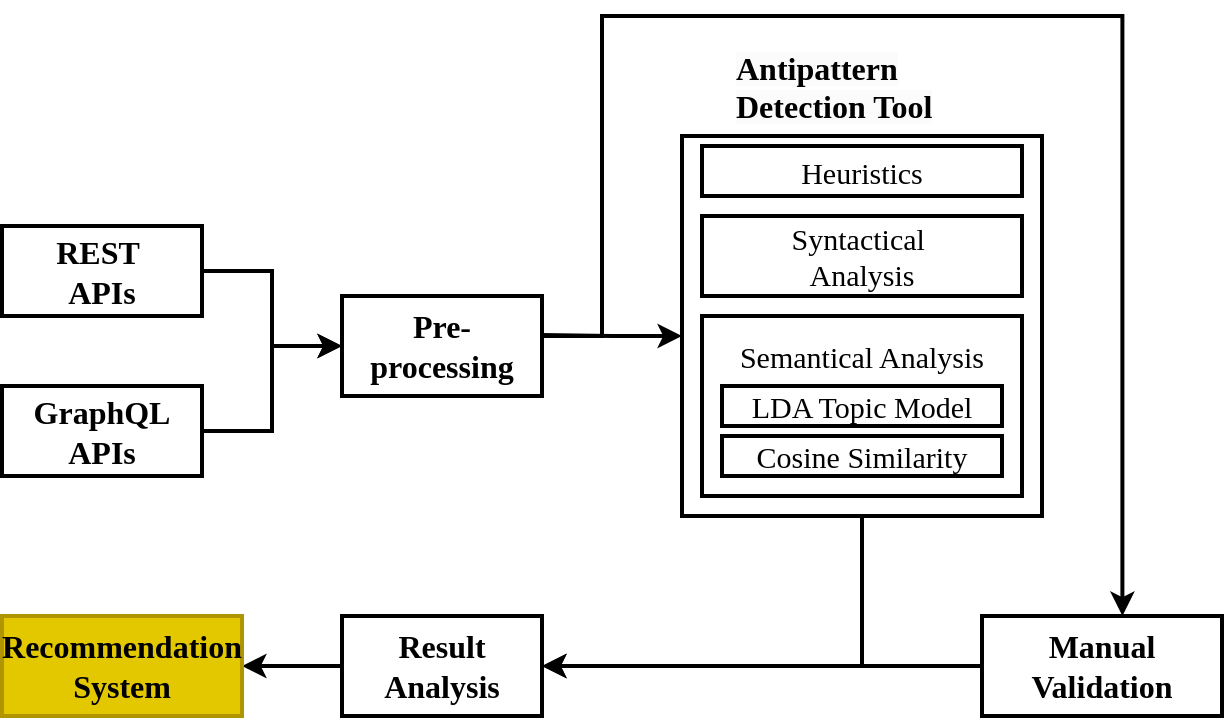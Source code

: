 <mxfile version="24.0.7" type="device">
  <diagram name="Page-1" id="SU60sq1JpARpPboAShl4">
    <mxGraphModel dx="765" dy="377" grid="1" gridSize="10" guides="1" tooltips="1" connect="1" arrows="1" fold="1" page="1" pageScale="1" pageWidth="1100" pageHeight="850" math="0" shadow="0">
      <root>
        <mxCell id="0" />
        <mxCell id="1" parent="0" />
        <mxCell id="V5IhNWpGlspnbuF5FuDv-20" value="" style="edgeStyle=orthogonalEdgeStyle;rounded=0;orthogonalLoop=1;jettySize=auto;html=1;entryX=1;entryY=0.5;entryDx=0;entryDy=0;strokeWidth=2;fontStyle=1" edge="1" parent="1" source="pmOOVxwG420c-32HkS5u-2" target="vg0kWMwHj4yGYG_CBvBX-10">
          <mxGeometry relative="1" as="geometry">
            <mxPoint x="700" y="670" as="targetPoint" />
            <Array as="points">
              <mxPoint x="730" y="655" />
            </Array>
          </mxGeometry>
        </mxCell>
        <mxCell id="pmOOVxwG420c-32HkS5u-2" value="&lt;font face=&quot;Times New Roman&quot; size=&quot;1&quot;&gt;&lt;span style=&quot;font-size: 16px;&quot;&gt;&lt;br&gt;&lt;/span&gt;&lt;/font&gt;" style="rounded=0;whiteSpace=wrap;html=1;strokeWidth=2;container=0;fontStyle=1" parent="1" vertex="1">
          <mxGeometry x="640" y="390" width="180" height="190" as="geometry" />
        </mxCell>
        <mxCell id="pmOOVxwG420c-32HkS5u-4" value="&lt;span style=&quot;border-color: var(--border-color); color: rgb(0, 0, 0); font-family: &amp;quot;Times New Roman&amp;quot;; font-style: normal; font-variant-ligatures: normal; font-variant-caps: normal; letter-spacing: normal; orphans: 2; text-align: center; text-indent: 0px; text-transform: none; widows: 2; word-spacing: 0px; -webkit-text-stroke-width: 0px; background-color: rgb(251, 251, 251); text-decoration-thickness: initial; text-decoration-style: initial; text-decoration-color: initial; font-size: 16px;&quot;&gt;Antipattern &lt;br&gt;Detection Tool&lt;br&gt;&lt;/span&gt;" style="text;whiteSpace=wrap;html=1;container=0;strokeWidth=2;fontStyle=1" parent="1" vertex="1">
          <mxGeometry x="665" y="340" width="135" height="40" as="geometry" />
        </mxCell>
        <mxCell id="HHuTXF0BT0n3mswBOlXm-25" value="&lt;font style=&quot;font-size: 15px;&quot; face=&quot;Times New Roman&quot;&gt;&lt;span style=&quot;&quot;&gt;Syntactical&amp;nbsp;&lt;br&gt;Analysis&lt;br&gt;&lt;/span&gt;&lt;/font&gt;" style="rounded=0;whiteSpace=wrap;html=1;strokeWidth=2;container=0;fontStyle=0" parent="1" vertex="1">
          <mxGeometry x="650" y="430" width="160" height="40" as="geometry" />
        </mxCell>
        <mxCell id="HHuTXF0BT0n3mswBOlXm-26" value="&lt;font style=&quot;&quot; face=&quot;Times New Roman&quot;&gt;&lt;span style=&quot;&quot;&gt;&lt;font style=&quot;font-size: 15px;&quot;&gt;Heuristics&lt;/font&gt;&lt;br&gt;&lt;/span&gt;&lt;/font&gt;" style="rounded=0;whiteSpace=wrap;html=1;strokeWidth=2;container=0;fontStyle=0" parent="1" vertex="1">
          <mxGeometry x="650" y="395" width="160" height="25" as="geometry" />
        </mxCell>
        <mxCell id="HHuTXF0BT0n3mswBOlXm-27" value="&lt;font face=&quot;Times New Roman&quot; style=&quot;font-size: 11px;&quot;&gt;&lt;span style=&quot;&quot;&gt;&lt;br&gt;&lt;/span&gt;&lt;/font&gt;" style="rounded=0;whiteSpace=wrap;html=1;strokeWidth=2;container=0;fontStyle=1" parent="1" vertex="1">
          <mxGeometry x="650" y="480" width="160" height="90" as="geometry" />
        </mxCell>
        <mxCell id="HHuTXF0BT0n3mswBOlXm-28" value="&lt;font style=&quot;&quot; face=&quot;Times New Roman&quot;&gt;&lt;span style=&quot;&quot;&gt;&lt;font style=&quot;font-size: 15px;&quot;&gt;LDA Topic Model&lt;/font&gt;&lt;br&gt;&lt;/span&gt;&lt;/font&gt;" style="rounded=0;whiteSpace=wrap;html=1;strokeWidth=2;container=0;fontStyle=0" parent="1" vertex="1">
          <mxGeometry x="660" y="515" width="140" height="20" as="geometry" />
        </mxCell>
        <mxCell id="HHuTXF0BT0n3mswBOlXm-30" value="&lt;font style=&quot;&quot; face=&quot;Times New Roman&quot;&gt;&lt;span style=&quot;&quot;&gt;&lt;font style=&quot;font-size: 15px;&quot;&gt;Semantical Analysis&lt;/font&gt;&lt;br&gt;&lt;/span&gt;&lt;/font&gt;" style="rounded=0;whiteSpace=wrap;html=1;strokeWidth=2;container=0;fillColor=none;strokeColor=none;fontStyle=0" parent="1" vertex="1">
          <mxGeometry x="660" y="490" width="140" height="20" as="geometry" />
        </mxCell>
        <mxCell id="HHuTXF0BT0n3mswBOlXm-63" value="&lt;font style=&quot;&quot; face=&quot;Times New Roman&quot;&gt;&lt;span style=&quot;&quot;&gt;&lt;font style=&quot;font-size: 15px;&quot;&gt;Cosine Similarity&lt;/font&gt;&lt;br&gt;&lt;/span&gt;&lt;/font&gt;" style="rounded=0;whiteSpace=wrap;html=1;strokeWidth=2;container=0;fontStyle=0" parent="1" vertex="1">
          <mxGeometry x="660" y="540" width="140" height="20" as="geometry" />
        </mxCell>
        <mxCell id="V5IhNWpGlspnbuF5FuDv-2" value="" style="edgeStyle=orthogonalEdgeStyle;rounded=0;orthogonalLoop=1;jettySize=auto;html=1;strokeWidth=2;fontStyle=1" edge="1" parent="1" source="vg0kWMwHj4yGYG_CBvBX-2" target="vg0kWMwHj4yGYG_CBvBX-7">
          <mxGeometry relative="1" as="geometry" />
        </mxCell>
        <mxCell id="vg0kWMwHj4yGYG_CBvBX-2" value="&lt;font face=&quot;Times New Roman&quot; size=&quot;1&quot;&gt;&lt;span style=&quot;font-size: 16px;&quot;&gt;REST&amp;nbsp;&lt;/span&gt;&lt;/font&gt;&lt;div&gt;&lt;font face=&quot;Times New Roman&quot; size=&quot;1&quot;&gt;&lt;span style=&quot;font-size: 16px;&quot;&gt;APIs&lt;/span&gt;&lt;/font&gt;&lt;/div&gt;" style="rounded=0;whiteSpace=wrap;html=1;strokeWidth=2;container=0;fontStyle=1" parent="1" vertex="1">
          <mxGeometry x="300" y="435" width="100" height="45" as="geometry" />
        </mxCell>
        <mxCell id="V5IhNWpGlspnbuF5FuDv-6" value="" style="edgeStyle=orthogonalEdgeStyle;rounded=0;orthogonalLoop=1;jettySize=auto;html=1;strokeWidth=2;entryX=0.585;entryY=-0.001;entryDx=0;entryDy=0;entryPerimeter=0;fontStyle=1" edge="1" parent="1" source="vg0kWMwHj4yGYG_CBvBX-7" target="SRh0s-oIHB4yDXquQM8V-11">
          <mxGeometry relative="1" as="geometry">
            <mxPoint x="600" y="330" as="targetPoint" />
            <Array as="points">
              <mxPoint x="600" y="490" />
              <mxPoint x="600" y="330" />
              <mxPoint x="860" y="330" />
            </Array>
          </mxGeometry>
        </mxCell>
        <mxCell id="vg0kWMwHj4yGYG_CBvBX-7" value="&lt;font face=&quot;Times New Roman&quot; size=&quot;1&quot;&gt;&lt;span style=&quot;font-size: 16px;&quot;&gt;Pre-processing&lt;/span&gt;&lt;/font&gt;" style="rounded=0;whiteSpace=wrap;html=1;strokeWidth=2;container=0;fontStyle=1" parent="1" vertex="1">
          <mxGeometry x="470" y="470" width="100" height="50" as="geometry" />
        </mxCell>
        <mxCell id="V5IhNWpGlspnbuF5FuDv-14" value="" style="edgeStyle=orthogonalEdgeStyle;rounded=0;orthogonalLoop=1;jettySize=auto;html=1;strokeWidth=2;fontStyle=1" edge="1" parent="1" source="vg0kWMwHj4yGYG_CBvBX-10" target="vg0kWMwHj4yGYG_CBvBX-11">
          <mxGeometry relative="1" as="geometry" />
        </mxCell>
        <mxCell id="vg0kWMwHj4yGYG_CBvBX-10" value="&lt;span style=&quot;border-color: var(--border-color); font-family: &amp;quot;Times New Roman&amp;quot;; font-size: 16px;&quot;&gt;Result Analysis&lt;/span&gt;&lt;font face=&quot;Times New Roman&quot; size=&quot;1&quot;&gt;&lt;span style=&quot;font-size: 16px;&quot;&gt;&lt;br&gt;&lt;/span&gt;&lt;/font&gt;" style="rounded=0;whiteSpace=wrap;html=1;strokeWidth=2;container=0;fontStyle=1" parent="1" vertex="1">
          <mxGeometry x="470" y="630" width="100" height="50" as="geometry" />
        </mxCell>
        <mxCell id="vg0kWMwHj4yGYG_CBvBX-11" value="&lt;span style=&quot;border-color: var(--border-color); font-family: &amp;quot;Times New Roman&amp;quot;; font-size: 16px;&quot;&gt;Recommendation System&lt;/span&gt;&lt;font face=&quot;Times New Roman&quot; size=&quot;1&quot;&gt;&lt;span style=&quot;font-size: 16px;&quot;&gt;&lt;br&gt;&lt;/span&gt;&lt;/font&gt;" style="rounded=0;whiteSpace=wrap;html=1;strokeWidth=2;container=0;fontStyle=1;fillColor=#e3c800;strokeColor=#B09500;fontColor=#000000;" parent="1" vertex="1">
          <mxGeometry x="300" y="630" width="120" height="50" as="geometry" />
        </mxCell>
        <mxCell id="V5IhNWpGlspnbuF5FuDv-3" value="" style="edgeStyle=orthogonalEdgeStyle;rounded=0;orthogonalLoop=1;jettySize=auto;html=1;strokeWidth=2;fontStyle=1" edge="1" parent="1" source="PCIvJfl5rsrQEbTtggmR-1" target="vg0kWMwHj4yGYG_CBvBX-7">
          <mxGeometry relative="1" as="geometry" />
        </mxCell>
        <mxCell id="PCIvJfl5rsrQEbTtggmR-1" value="&lt;font face=&quot;Times New Roman&quot;&gt;&lt;span style=&quot;font-size: 16px;&quot;&gt;GraphQL&lt;/span&gt;&lt;/font&gt;&lt;br&gt;&lt;div&gt;&lt;font face=&quot;Times New Roman&quot; size=&quot;1&quot;&gt;&lt;span style=&quot;font-size: 16px;&quot;&gt;APIs&lt;/span&gt;&lt;/font&gt;&lt;/div&gt;" style="rounded=0;whiteSpace=wrap;html=1;strokeWidth=2;container=0;fontStyle=1" parent="1" vertex="1">
          <mxGeometry x="300" y="515" width="100" height="45" as="geometry" />
        </mxCell>
        <mxCell id="V5IhNWpGlspnbuF5FuDv-22" value="" style="edgeStyle=orthogonalEdgeStyle;rounded=0;orthogonalLoop=1;jettySize=auto;html=1;entryX=1;entryY=0.5;entryDx=0;entryDy=0;strokeWidth=2;fontStyle=1" edge="1" parent="1" source="SRh0s-oIHB4yDXquQM8V-11" target="vg0kWMwHj4yGYG_CBvBX-10">
          <mxGeometry relative="1" as="geometry">
            <mxPoint x="650" y="655" as="targetPoint" />
          </mxGeometry>
        </mxCell>
        <mxCell id="SRh0s-oIHB4yDXquQM8V-11" value="&lt;span style=&quot;border-color: var(--border-color); font-family: &amp;quot;Times New Roman&amp;quot;; font-size: 16px;&quot;&gt;Manual Validation&lt;/span&gt;&lt;font face=&quot;Times New Roman&quot; size=&quot;1&quot;&gt;&lt;span style=&quot;font-size: 16px;&quot;&gt;&lt;br&gt;&lt;/span&gt;&lt;/font&gt;" style="rounded=0;whiteSpace=wrap;html=1;strokeWidth=2;container=0;fontStyle=1" parent="1" vertex="1">
          <mxGeometry x="790" y="630" width="120" height="50" as="geometry" />
        </mxCell>
        <mxCell id="V5IhNWpGlspnbuF5FuDv-7" value="" style="edgeStyle=orthogonalEdgeStyle;rounded=0;orthogonalLoop=1;jettySize=auto;html=1;strokeWidth=2;fontStyle=1" edge="1" parent="1">
          <mxGeometry relative="1" as="geometry">
            <mxPoint x="569.52" y="489.52" as="sourcePoint" />
            <mxPoint x="640" y="490" as="targetPoint" />
          </mxGeometry>
        </mxCell>
      </root>
    </mxGraphModel>
  </diagram>
</mxfile>
